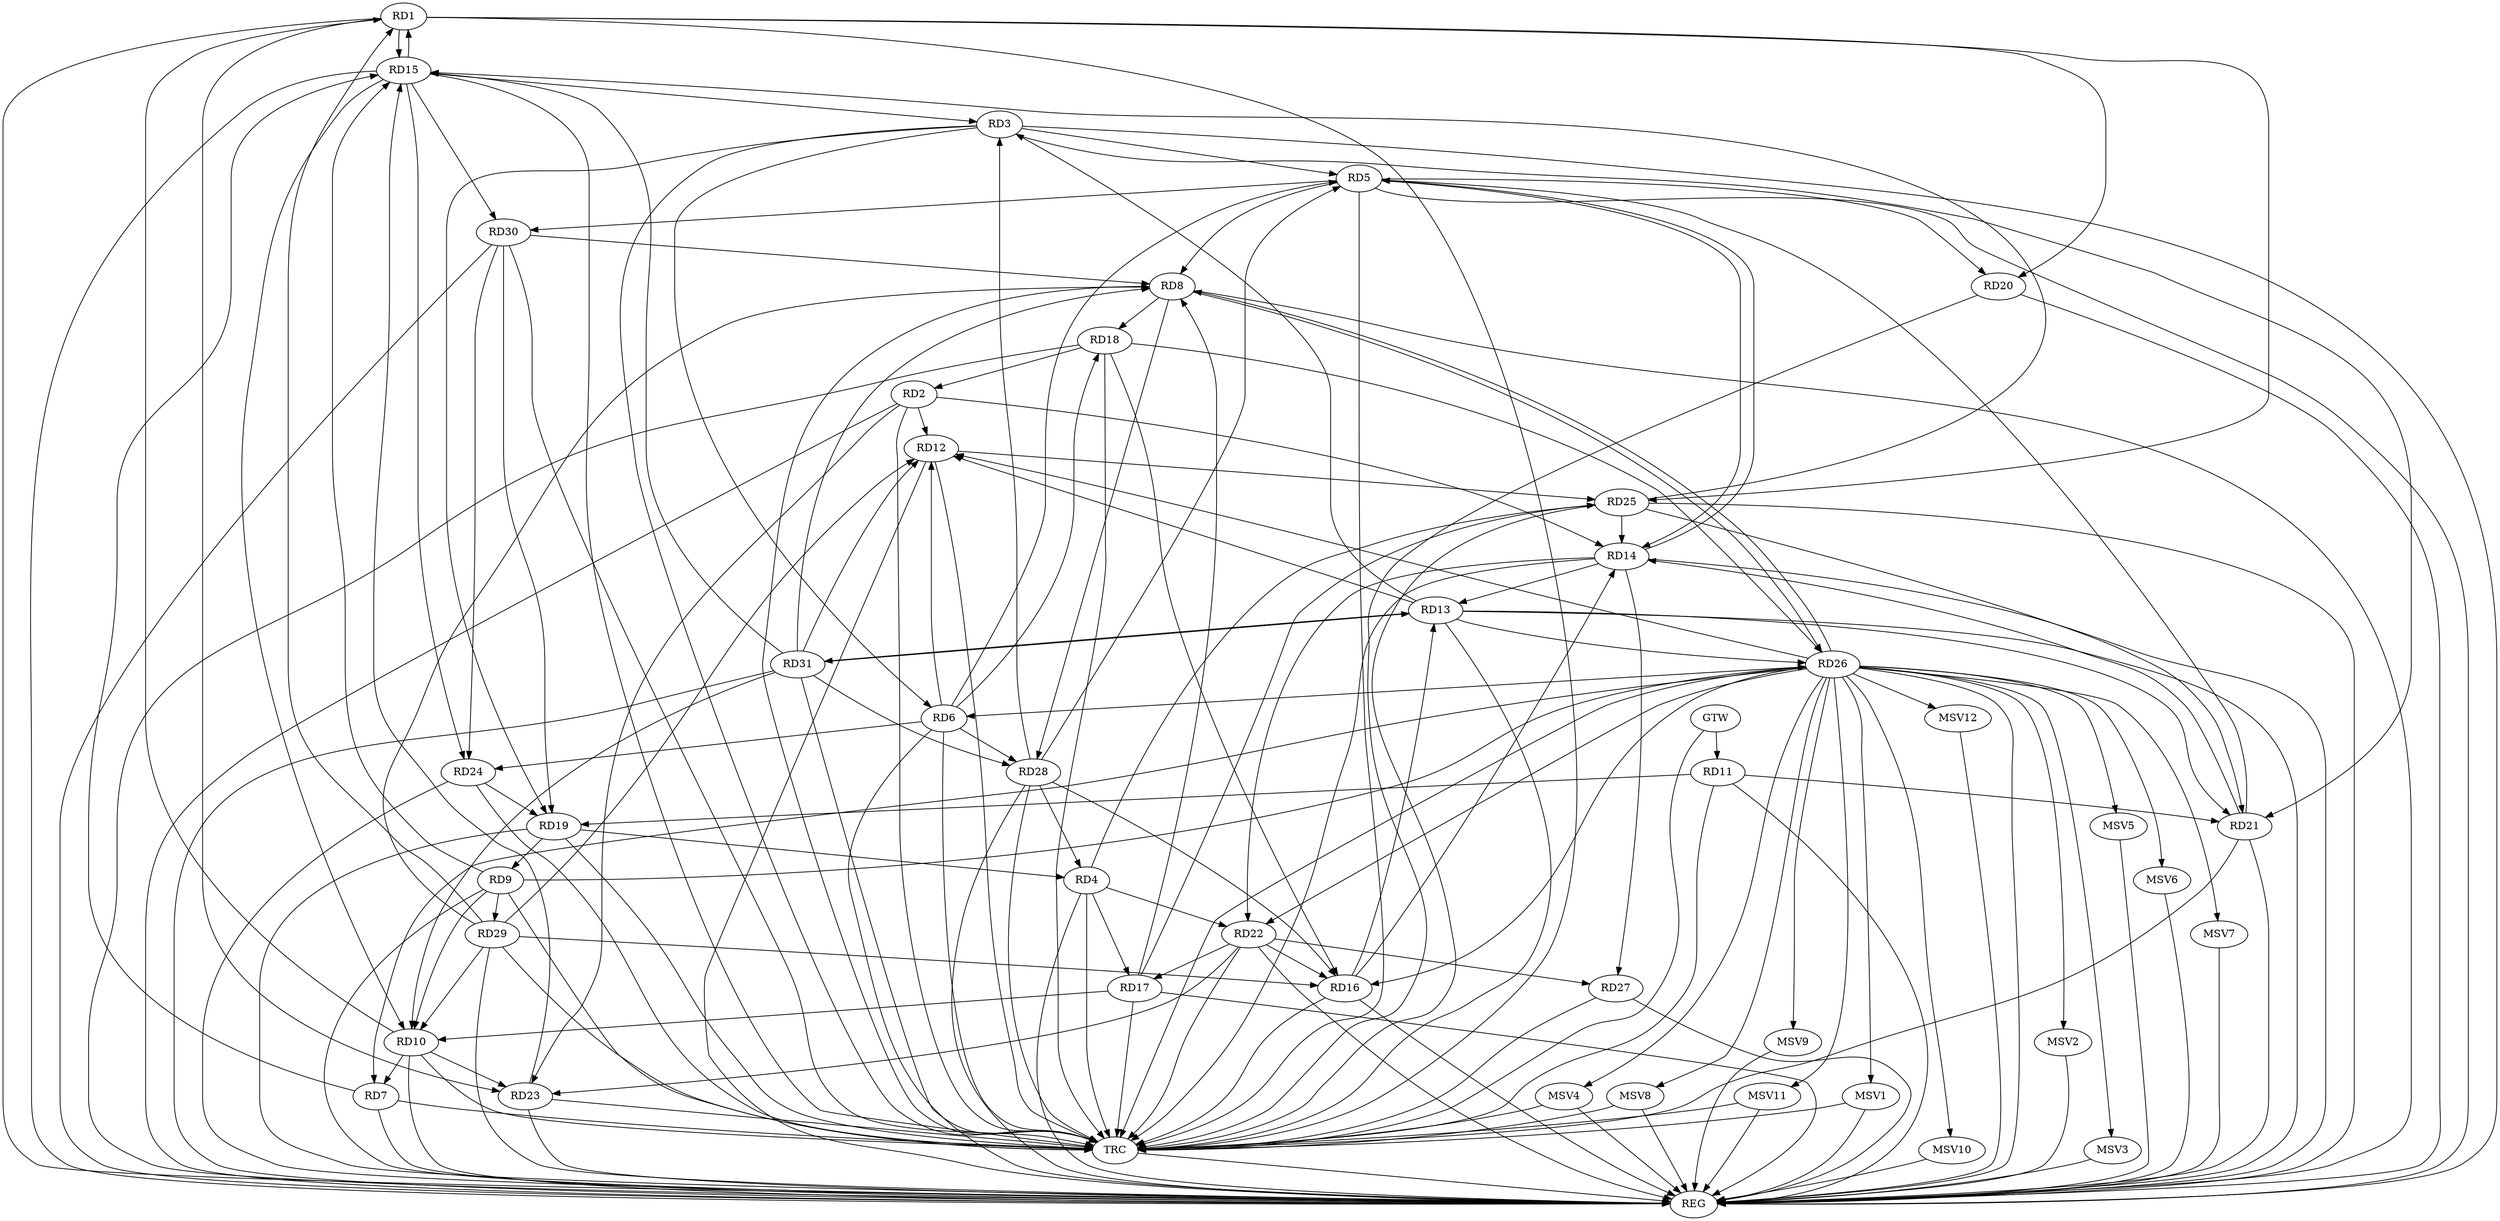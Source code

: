 strict digraph G {
  RD1 [ label="RD1" ];
  RD2 [ label="RD2" ];
  RD3 [ label="RD3" ];
  RD4 [ label="RD4" ];
  RD5 [ label="RD5" ];
  RD6 [ label="RD6" ];
  RD7 [ label="RD7" ];
  RD8 [ label="RD8" ];
  RD9 [ label="RD9" ];
  RD10 [ label="RD10" ];
  RD11 [ label="RD11" ];
  RD12 [ label="RD12" ];
  RD13 [ label="RD13" ];
  RD14 [ label="RD14" ];
  RD15 [ label="RD15" ];
  RD16 [ label="RD16" ];
  RD17 [ label="RD17" ];
  RD18 [ label="RD18" ];
  RD19 [ label="RD19" ];
  RD20 [ label="RD20" ];
  RD21 [ label="RD21" ];
  RD22 [ label="RD22" ];
  RD23 [ label="RD23" ];
  RD24 [ label="RD24" ];
  RD25 [ label="RD25" ];
  RD26 [ label="RD26" ];
  RD27 [ label="RD27" ];
  RD28 [ label="RD28" ];
  RD29 [ label="RD29" ];
  RD30 [ label="RD30" ];
  RD31 [ label="RD31" ];
  GTW [ label="GTW" ];
  REG [ label="REG" ];
  TRC [ label="TRC" ];
  MSV1 [ label="MSV1" ];
  MSV2 [ label="MSV2" ];
  MSV3 [ label="MSV3" ];
  MSV4 [ label="MSV4" ];
  MSV5 [ label="MSV5" ];
  MSV6 [ label="MSV6" ];
  MSV7 [ label="MSV7" ];
  MSV8 [ label="MSV8" ];
  MSV9 [ label="MSV9" ];
  MSV10 [ label="MSV10" ];
  MSV11 [ label="MSV11" ];
  MSV12 [ label="MSV12" ];
  RD10 -> RD1;
  RD1 -> RD15;
  RD15 -> RD1;
  RD1 -> RD20;
  RD1 -> RD23;
  RD1 -> RD25;
  RD29 -> RD1;
  RD2 -> RD12;
  RD2 -> RD14;
  RD18 -> RD2;
  RD2 -> RD23;
  RD3 -> RD5;
  RD3 -> RD6;
  RD13 -> RD3;
  RD15 -> RD3;
  RD3 -> RD19;
  RD3 -> RD21;
  RD28 -> RD3;
  RD4 -> RD17;
  RD19 -> RD4;
  RD4 -> RD22;
  RD4 -> RD25;
  RD28 -> RD4;
  RD6 -> RD5;
  RD5 -> RD8;
  RD5 -> RD14;
  RD14 -> RD5;
  RD5 -> RD20;
  RD21 -> RD5;
  RD28 -> RD5;
  RD5 -> RD30;
  RD6 -> RD12;
  RD6 -> RD18;
  RD6 -> RD24;
  RD26 -> RD6;
  RD6 -> RD28;
  RD10 -> RD7;
  RD7 -> RD15;
  RD26 -> RD7;
  RD17 -> RD8;
  RD8 -> RD18;
  RD8 -> RD26;
  RD26 -> RD8;
  RD8 -> RD28;
  RD29 -> RD8;
  RD30 -> RD8;
  RD31 -> RD8;
  RD9 -> RD10;
  RD9 -> RD15;
  RD19 -> RD9;
  RD9 -> RD26;
  RD9 -> RD29;
  RD15 -> RD10;
  RD17 -> RD10;
  RD10 -> RD23;
  RD29 -> RD10;
  RD31 -> RD10;
  RD11 -> RD19;
  RD11 -> RD21;
  RD13 -> RD12;
  RD12 -> RD25;
  RD26 -> RD12;
  RD29 -> RD12;
  RD31 -> RD12;
  RD14 -> RD13;
  RD16 -> RD13;
  RD13 -> RD21;
  RD13 -> RD26;
  RD13 -> RD31;
  RD31 -> RD13;
  RD16 -> RD14;
  RD21 -> RD14;
  RD14 -> RD22;
  RD25 -> RD14;
  RD14 -> RD27;
  RD23 -> RD15;
  RD15 -> RD24;
  RD25 -> RD15;
  RD15 -> RD30;
  RD31 -> RD15;
  RD18 -> RD16;
  RD22 -> RD16;
  RD26 -> RD16;
  RD28 -> RD16;
  RD29 -> RD16;
  RD22 -> RD17;
  RD17 -> RD25;
  RD18 -> RD26;
  RD24 -> RD19;
  RD30 -> RD19;
  RD25 -> RD21;
  RD22 -> RD23;
  RD26 -> RD22;
  RD22 -> RD27;
  RD30 -> RD24;
  RD31 -> RD28;
  GTW -> RD11;
  RD1 -> REG;
  RD2 -> REG;
  RD3 -> REG;
  RD4 -> REG;
  RD5 -> REG;
  RD6 -> REG;
  RD7 -> REG;
  RD8 -> REG;
  RD9 -> REG;
  RD10 -> REG;
  RD11 -> REG;
  RD12 -> REG;
  RD13 -> REG;
  RD14 -> REG;
  RD15 -> REG;
  RD16 -> REG;
  RD17 -> REG;
  RD18 -> REG;
  RD19 -> REG;
  RD20 -> REG;
  RD21 -> REG;
  RD22 -> REG;
  RD23 -> REG;
  RD24 -> REG;
  RD25 -> REG;
  RD26 -> REG;
  RD27 -> REG;
  RD28 -> REG;
  RD29 -> REG;
  RD30 -> REG;
  RD31 -> REG;
  RD1 -> TRC;
  RD2 -> TRC;
  RD3 -> TRC;
  RD4 -> TRC;
  RD5 -> TRC;
  RD6 -> TRC;
  RD7 -> TRC;
  RD8 -> TRC;
  RD9 -> TRC;
  RD10 -> TRC;
  RD11 -> TRC;
  RD12 -> TRC;
  RD13 -> TRC;
  RD14 -> TRC;
  RD15 -> TRC;
  RD16 -> TRC;
  RD17 -> TRC;
  RD18 -> TRC;
  RD19 -> TRC;
  RD20 -> TRC;
  RD21 -> TRC;
  RD22 -> TRC;
  RD23 -> TRC;
  RD24 -> TRC;
  RD25 -> TRC;
  RD26 -> TRC;
  RD27 -> TRC;
  RD28 -> TRC;
  RD29 -> TRC;
  RD30 -> TRC;
  RD31 -> TRC;
  GTW -> TRC;
  TRC -> REG;
  RD26 -> MSV1;
  MSV1 -> REG;
  MSV1 -> TRC;
  RD26 -> MSV2;
  RD26 -> MSV3;
  RD26 -> MSV4;
  MSV2 -> REG;
  MSV3 -> REG;
  MSV4 -> REG;
  MSV4 -> TRC;
  RD26 -> MSV5;
  MSV5 -> REG;
  RD26 -> MSV6;
  MSV6 -> REG;
  RD26 -> MSV7;
  RD26 -> MSV8;
  MSV7 -> REG;
  MSV8 -> REG;
  MSV8 -> TRC;
  RD26 -> MSV9;
  RD26 -> MSV10;
  MSV9 -> REG;
  MSV10 -> REG;
  RD26 -> MSV11;
  MSV11 -> REG;
  MSV11 -> TRC;
  RD26 -> MSV12;
  MSV12 -> REG;
}
